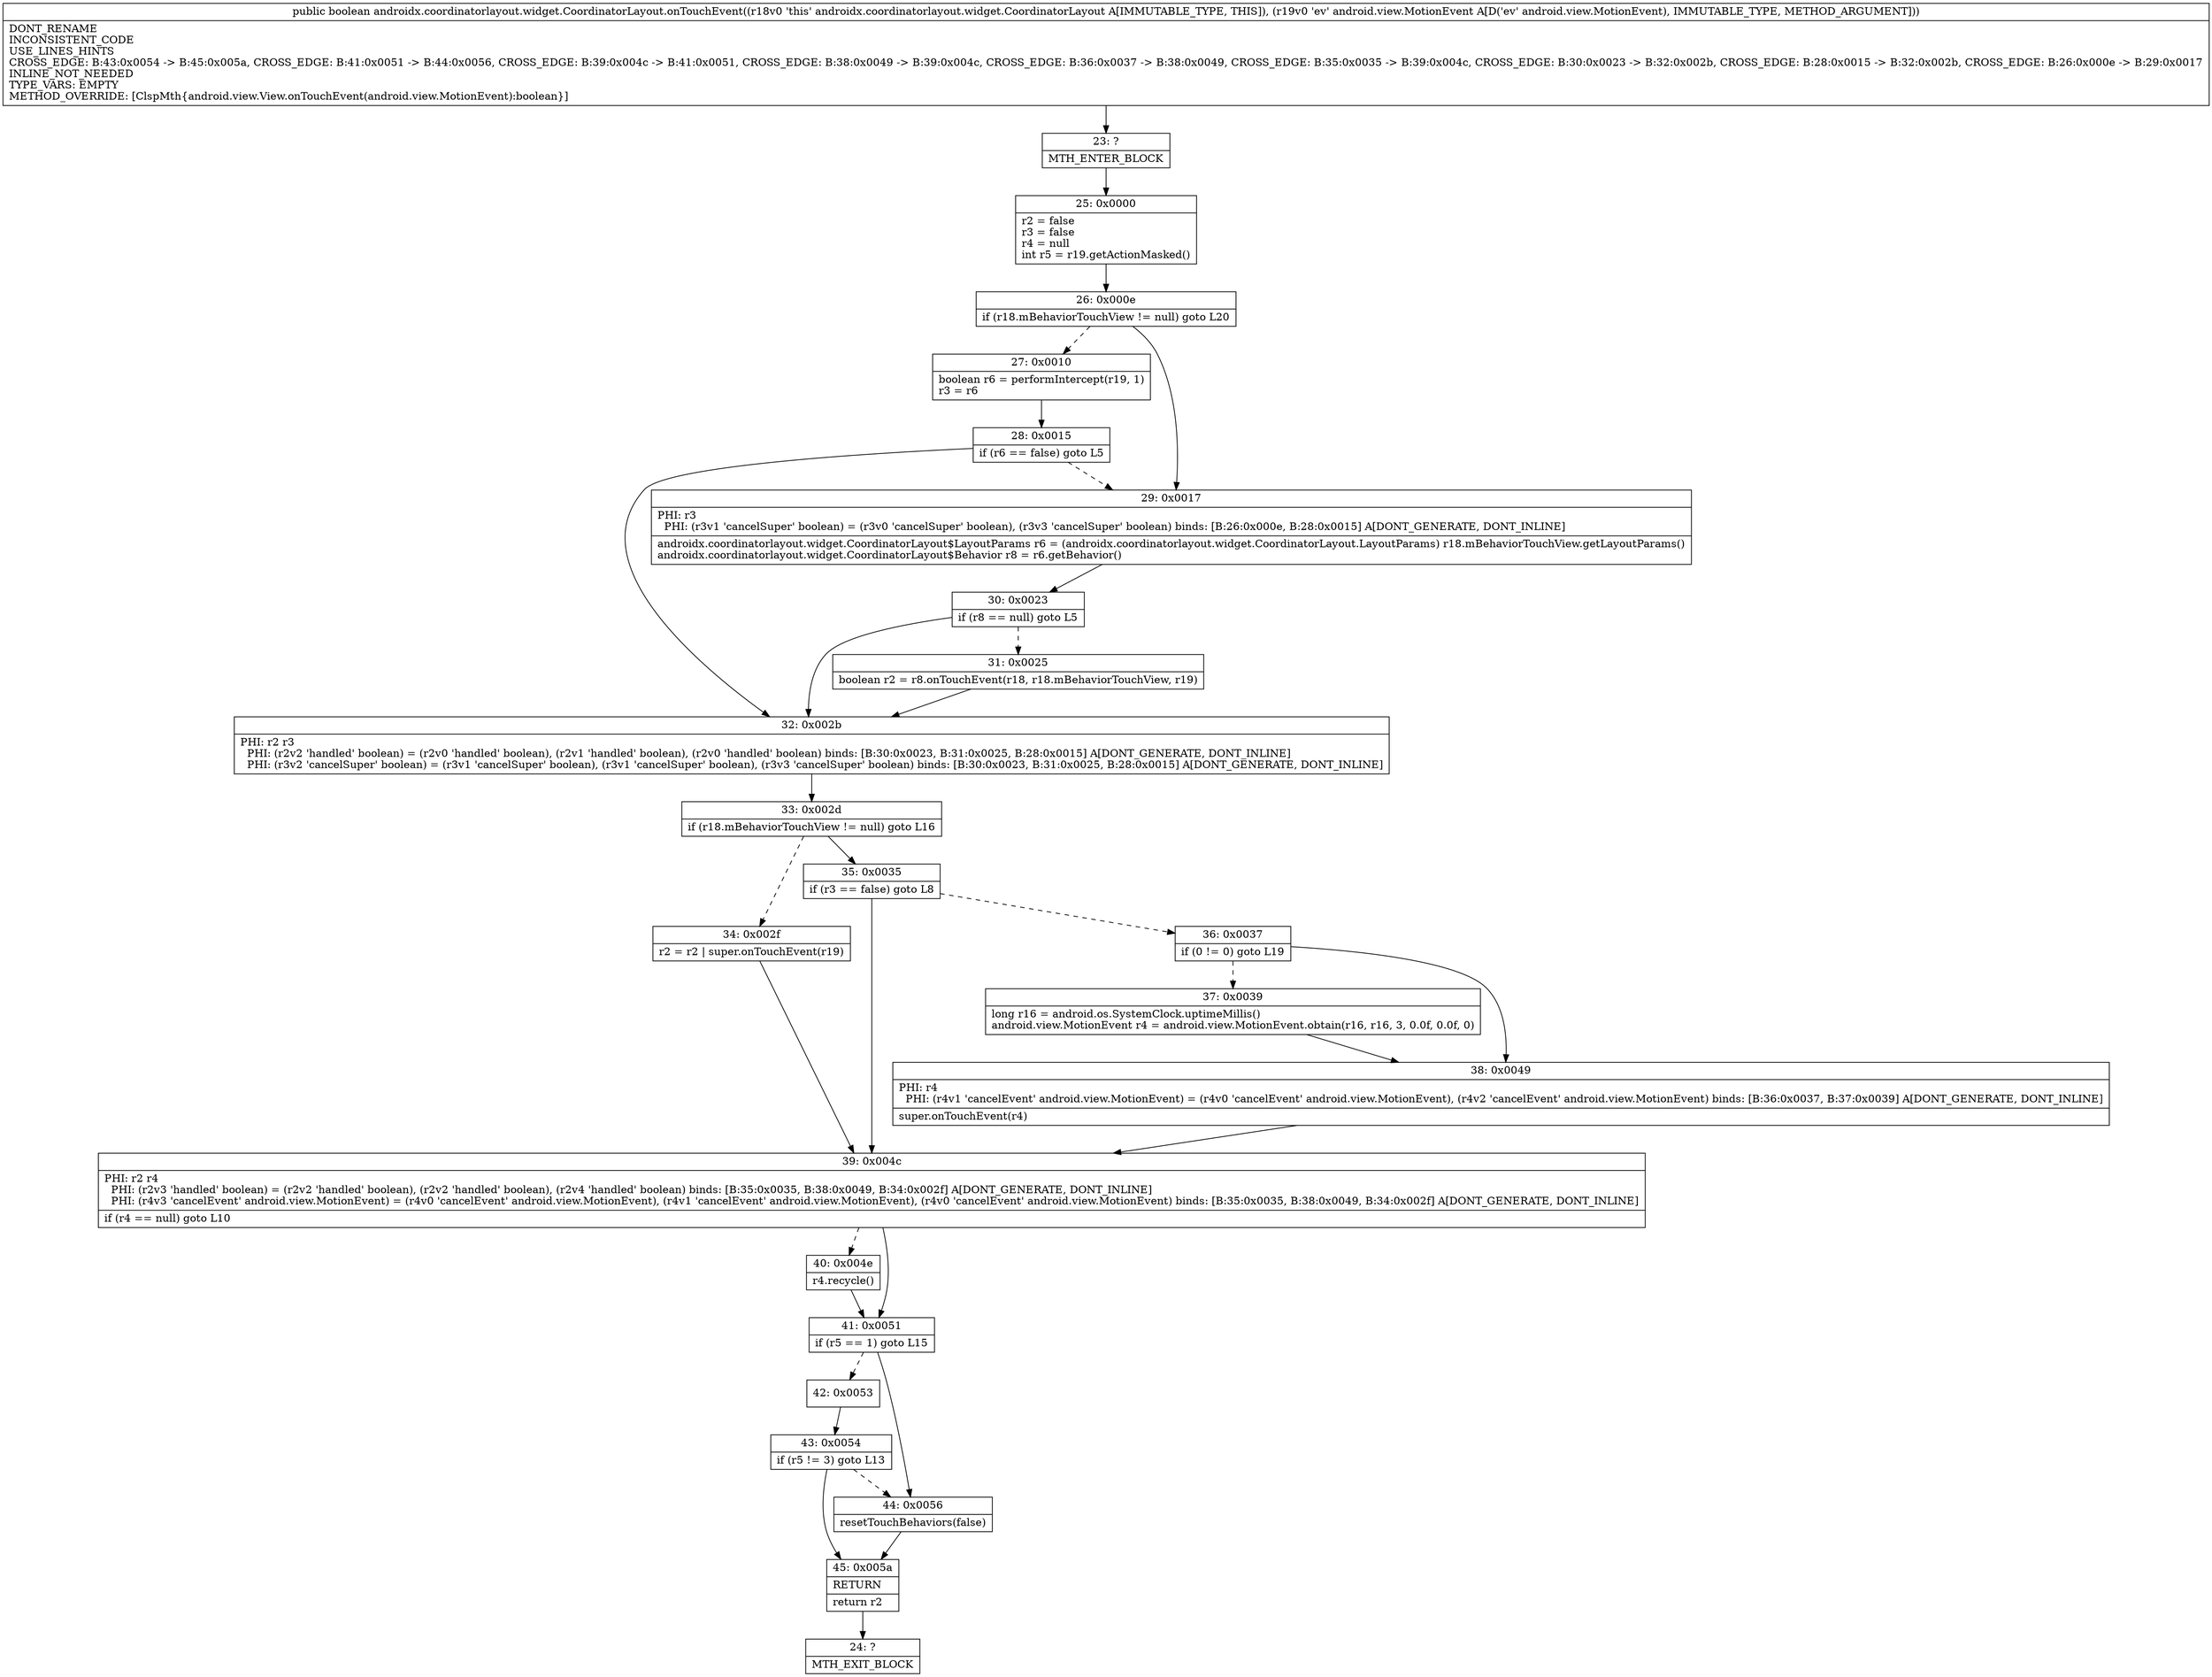 digraph "CFG forandroidx.coordinatorlayout.widget.CoordinatorLayout.onTouchEvent(Landroid\/view\/MotionEvent;)Z" {
Node_23 [shape=record,label="{23\:\ ?|MTH_ENTER_BLOCK\l}"];
Node_25 [shape=record,label="{25\:\ 0x0000|r2 = false\lr3 = false\lr4 = null\lint r5 = r19.getActionMasked()\l}"];
Node_26 [shape=record,label="{26\:\ 0x000e|if (r18.mBehaviorTouchView != null) goto L20\l}"];
Node_27 [shape=record,label="{27\:\ 0x0010|boolean r6 = performIntercept(r19, 1)\lr3 = r6\l}"];
Node_28 [shape=record,label="{28\:\ 0x0015|if (r6 == false) goto L5\l}"];
Node_32 [shape=record,label="{32\:\ 0x002b|PHI: r2 r3 \l  PHI: (r2v2 'handled' boolean) = (r2v0 'handled' boolean), (r2v1 'handled' boolean), (r2v0 'handled' boolean) binds: [B:30:0x0023, B:31:0x0025, B:28:0x0015] A[DONT_GENERATE, DONT_INLINE]\l  PHI: (r3v2 'cancelSuper' boolean) = (r3v1 'cancelSuper' boolean), (r3v1 'cancelSuper' boolean), (r3v3 'cancelSuper' boolean) binds: [B:30:0x0023, B:31:0x0025, B:28:0x0015] A[DONT_GENERATE, DONT_INLINE]\l}"];
Node_33 [shape=record,label="{33\:\ 0x002d|if (r18.mBehaviorTouchView != null) goto L16\l}"];
Node_34 [shape=record,label="{34\:\ 0x002f|r2 = r2 \| super.onTouchEvent(r19)\l}"];
Node_39 [shape=record,label="{39\:\ 0x004c|PHI: r2 r4 \l  PHI: (r2v3 'handled' boolean) = (r2v2 'handled' boolean), (r2v2 'handled' boolean), (r2v4 'handled' boolean) binds: [B:35:0x0035, B:38:0x0049, B:34:0x002f] A[DONT_GENERATE, DONT_INLINE]\l  PHI: (r4v3 'cancelEvent' android.view.MotionEvent) = (r4v0 'cancelEvent' android.view.MotionEvent), (r4v1 'cancelEvent' android.view.MotionEvent), (r4v0 'cancelEvent' android.view.MotionEvent) binds: [B:35:0x0035, B:38:0x0049, B:34:0x002f] A[DONT_GENERATE, DONT_INLINE]\l|if (r4 == null) goto L10\l}"];
Node_40 [shape=record,label="{40\:\ 0x004e|r4.recycle()\l}"];
Node_41 [shape=record,label="{41\:\ 0x0051|if (r5 == 1) goto L15\l}"];
Node_42 [shape=record,label="{42\:\ 0x0053}"];
Node_43 [shape=record,label="{43\:\ 0x0054|if (r5 != 3) goto L13\l}"];
Node_45 [shape=record,label="{45\:\ 0x005a|RETURN\l|return r2\l}"];
Node_24 [shape=record,label="{24\:\ ?|MTH_EXIT_BLOCK\l}"];
Node_44 [shape=record,label="{44\:\ 0x0056|resetTouchBehaviors(false)\l}"];
Node_35 [shape=record,label="{35\:\ 0x0035|if (r3 == false) goto L8\l}"];
Node_36 [shape=record,label="{36\:\ 0x0037|if (0 != 0) goto L19\l}"];
Node_37 [shape=record,label="{37\:\ 0x0039|long r16 = android.os.SystemClock.uptimeMillis()\landroid.view.MotionEvent r4 = android.view.MotionEvent.obtain(r16, r16, 3, 0.0f, 0.0f, 0)\l}"];
Node_38 [shape=record,label="{38\:\ 0x0049|PHI: r4 \l  PHI: (r4v1 'cancelEvent' android.view.MotionEvent) = (r4v0 'cancelEvent' android.view.MotionEvent), (r4v2 'cancelEvent' android.view.MotionEvent) binds: [B:36:0x0037, B:37:0x0039] A[DONT_GENERATE, DONT_INLINE]\l|super.onTouchEvent(r4)\l}"];
Node_29 [shape=record,label="{29\:\ 0x0017|PHI: r3 \l  PHI: (r3v1 'cancelSuper' boolean) = (r3v0 'cancelSuper' boolean), (r3v3 'cancelSuper' boolean) binds: [B:26:0x000e, B:28:0x0015] A[DONT_GENERATE, DONT_INLINE]\l|androidx.coordinatorlayout.widget.CoordinatorLayout$LayoutParams r6 = (androidx.coordinatorlayout.widget.CoordinatorLayout.LayoutParams) r18.mBehaviorTouchView.getLayoutParams()\landroidx.coordinatorlayout.widget.CoordinatorLayout$Behavior r8 = r6.getBehavior()\l}"];
Node_30 [shape=record,label="{30\:\ 0x0023|if (r8 == null) goto L5\l}"];
Node_31 [shape=record,label="{31\:\ 0x0025|boolean r2 = r8.onTouchEvent(r18, r18.mBehaviorTouchView, r19)\l}"];
MethodNode[shape=record,label="{public boolean androidx.coordinatorlayout.widget.CoordinatorLayout.onTouchEvent((r18v0 'this' androidx.coordinatorlayout.widget.CoordinatorLayout A[IMMUTABLE_TYPE, THIS]), (r19v0 'ev' android.view.MotionEvent A[D('ev' android.view.MotionEvent), IMMUTABLE_TYPE, METHOD_ARGUMENT]))  | DONT_RENAME\lINCONSISTENT_CODE\lUSE_LINES_HINTS\lCROSS_EDGE: B:43:0x0054 \-\> B:45:0x005a, CROSS_EDGE: B:41:0x0051 \-\> B:44:0x0056, CROSS_EDGE: B:39:0x004c \-\> B:41:0x0051, CROSS_EDGE: B:38:0x0049 \-\> B:39:0x004c, CROSS_EDGE: B:36:0x0037 \-\> B:38:0x0049, CROSS_EDGE: B:35:0x0035 \-\> B:39:0x004c, CROSS_EDGE: B:30:0x0023 \-\> B:32:0x002b, CROSS_EDGE: B:28:0x0015 \-\> B:32:0x002b, CROSS_EDGE: B:26:0x000e \-\> B:29:0x0017\lINLINE_NOT_NEEDED\lTYPE_VARS: EMPTY\lMETHOD_OVERRIDE: [ClspMth\{android.view.View.onTouchEvent(android.view.MotionEvent):boolean\}]\l}"];
MethodNode -> Node_23;Node_23 -> Node_25;
Node_25 -> Node_26;
Node_26 -> Node_27[style=dashed];
Node_26 -> Node_29;
Node_27 -> Node_28;
Node_28 -> Node_29[style=dashed];
Node_28 -> Node_32;
Node_32 -> Node_33;
Node_33 -> Node_34[style=dashed];
Node_33 -> Node_35;
Node_34 -> Node_39;
Node_39 -> Node_40[style=dashed];
Node_39 -> Node_41;
Node_40 -> Node_41;
Node_41 -> Node_42[style=dashed];
Node_41 -> Node_44;
Node_42 -> Node_43;
Node_43 -> Node_44[style=dashed];
Node_43 -> Node_45;
Node_45 -> Node_24;
Node_44 -> Node_45;
Node_35 -> Node_36[style=dashed];
Node_35 -> Node_39;
Node_36 -> Node_37[style=dashed];
Node_36 -> Node_38;
Node_37 -> Node_38;
Node_38 -> Node_39;
Node_29 -> Node_30;
Node_30 -> Node_31[style=dashed];
Node_30 -> Node_32;
Node_31 -> Node_32;
}


